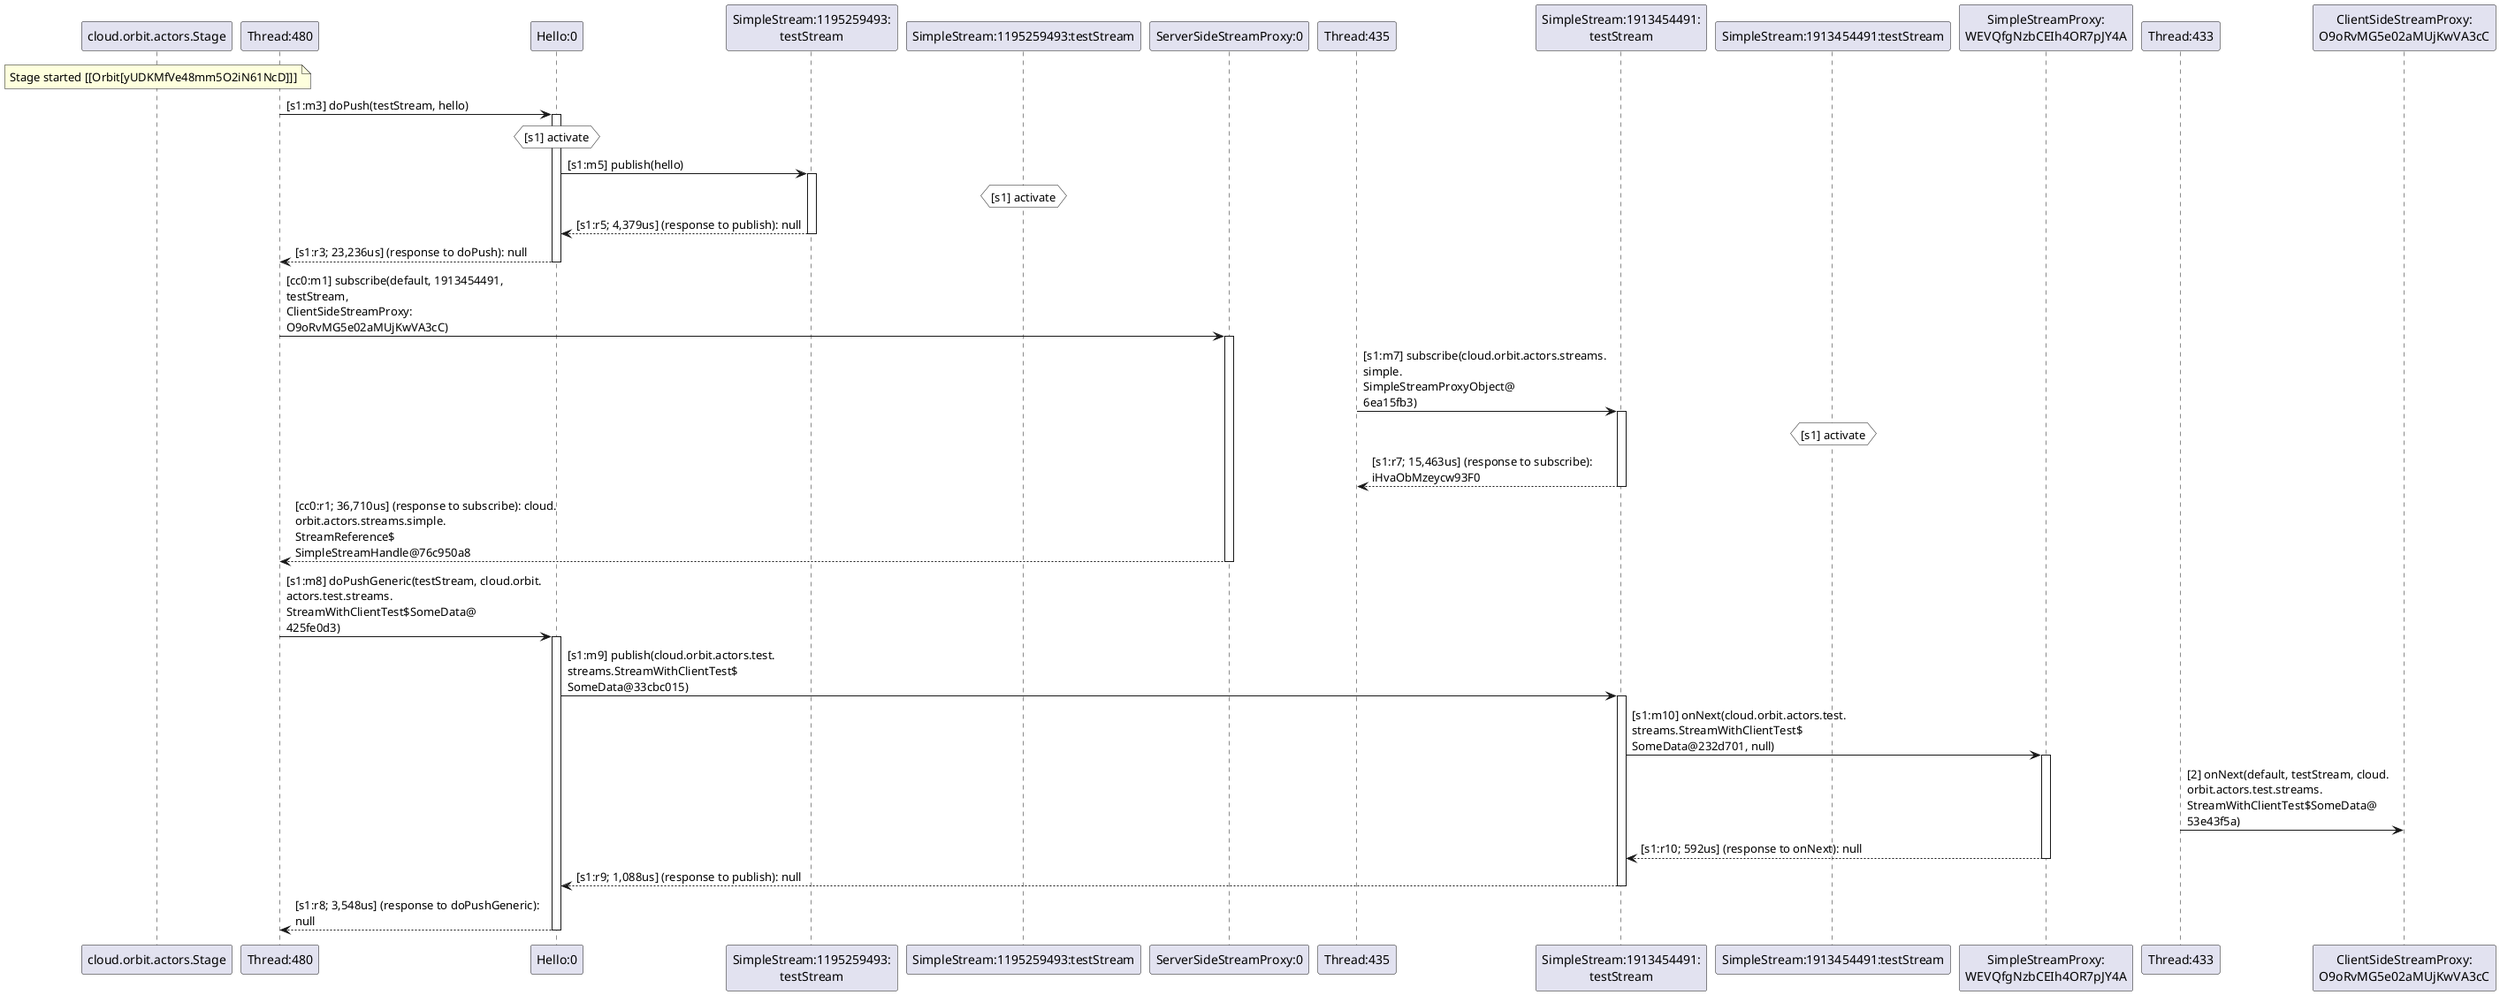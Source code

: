 @startuml
note over "cloud.orbit.actors.Stage": Stage started [[Orbit[yUDKMfVe48mm5O2iN61NcD]]]
"Thread:480" -> "Hello:0" : [s1:m3] doPush(testStream, hello)
activate "Hello:0"
hnote over "Hello:0" #white : [s1] activate
"Hello:0" -> "SimpleStream:1195259493:\ntestStream" : [s1:m5] publish(hello)
activate "SimpleStream:1195259493:\ntestStream"
hnote over "SimpleStream:1195259493:testStream" #white : [s1] activate
"SimpleStream:1195259493:\ntestStream" --> "Hello:0" : [s1:r5; 4,379us] (response to publish): null
deactivate "SimpleStream:1195259493:\ntestStream"
"Hello:0" --> "Thread:480" : [s1:r3; 23,236us] (response to doPush): null
deactivate "Hello:0"
"Thread:480" -> "ServerSideStreamProxy:0" : [cc0:m1] subscribe(default, 1913454491, \ntestStream, \nClientSideStreamProxy:\nO9oRvMG5e02aMUjKwVA3cC)
activate "ServerSideStreamProxy:0"
"Thread:435" -> "SimpleStream:1913454491:\ntestStream" : [s1:m7] subscribe(cloud.orbit.actors.streams.\nsimple.\nSimpleStreamProxyObject@\n6ea15fb3)
activate "SimpleStream:1913454491:\ntestStream"
hnote over "SimpleStream:1913454491:testStream" #white : [s1] activate
"SimpleStream:1913454491:\ntestStream" --> "Thread:435" : [s1:r7; 15,463us] (response to subscribe): \niHvaObMzeycw93F0
deactivate "SimpleStream:1913454491:\ntestStream"
"ServerSideStreamProxy:0" --> "Thread:480" : [cc0:r1; 36,710us] (response to subscribe): cloud.\norbit.actors.streams.simple.\nStreamReference$\nSimpleStreamHandle@76c950a8
deactivate "ServerSideStreamProxy:0"
"Thread:480" -> "Hello:0" : [s1:m8] doPushGeneric(testStream, cloud.orbit.\nactors.test.streams.\nStreamWithClientTest$SomeData@\n425fe0d3)
activate "Hello:0"
"Hello:0" -> "SimpleStream:1913454491:\ntestStream" : [s1:m9] publish(cloud.orbit.actors.test.\nstreams.StreamWithClientTest$\nSomeData@33cbc015)
activate "SimpleStream:1913454491:\ntestStream"
"SimpleStream:1913454491:\ntestStream" -> "SimpleStreamProxy:\nWEVQfgNzbCEIh4OR7pJY4A" : [s1:m10] onNext(cloud.orbit.actors.test.\nstreams.StreamWithClientTest$\nSomeData@232d701, null)
activate "SimpleStreamProxy:\nWEVQfgNzbCEIh4OR7pJY4A"
"Thread:433" -> "ClientSideStreamProxy:\nO9oRvMG5e02aMUjKwVA3cC" : [2] onNext(default, testStream, cloud.\norbit.actors.test.streams.\nStreamWithClientTest$SomeData@\n53e43f5a)
"SimpleStreamProxy:\nWEVQfgNzbCEIh4OR7pJY4A" --> "SimpleStream:1913454491:\ntestStream" : [s1:r10; 592us] (response to onNext): null
deactivate "SimpleStreamProxy:\nWEVQfgNzbCEIh4OR7pJY4A"
"SimpleStream:1913454491:\ntestStream" --> "Hello:0" : [s1:r9; 1,088us] (response to publish): null
deactivate "SimpleStream:1913454491:\ntestStream"
"Hello:0" --> "Thread:480" : [s1:r8; 3,548us] (response to doPushGeneric): \nnull
deactivate "Hello:0"
@enduml
